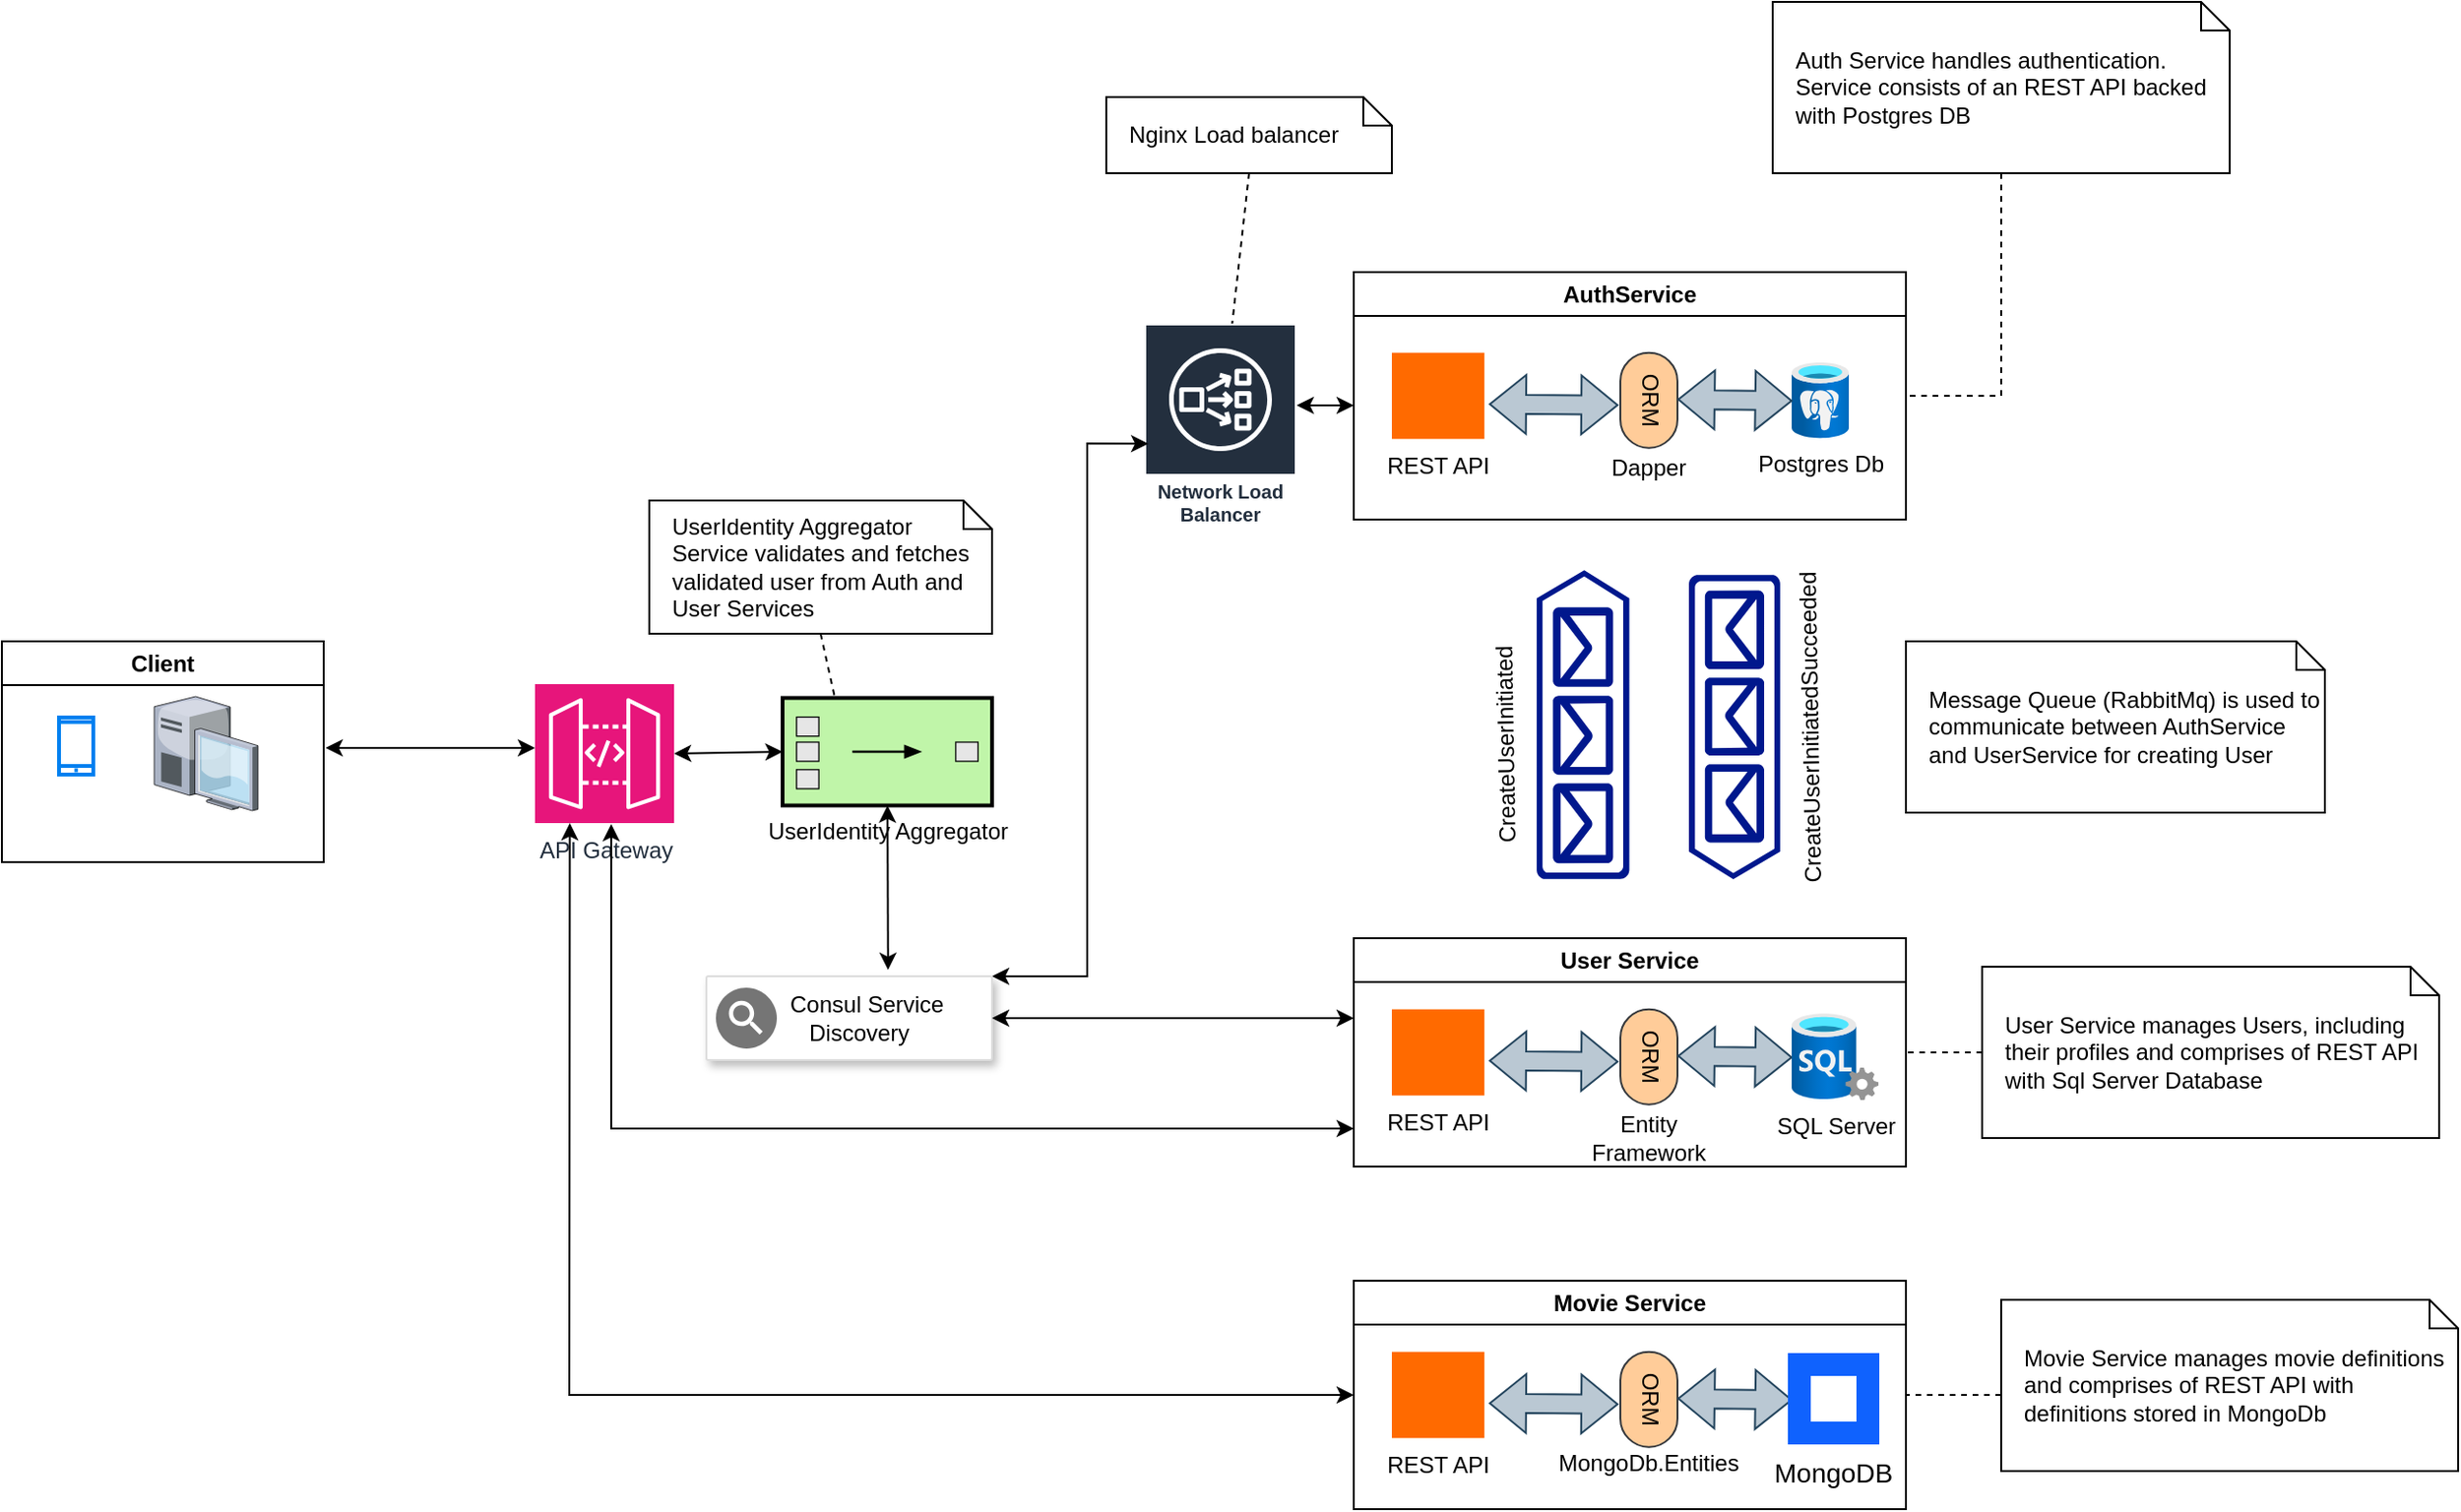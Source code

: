 <mxfile version="26.2.14">
  <diagram name="Page-1" id="PDlNSKYtTyUDnKdYTjSV">
    <mxGraphModel dx="786" dy="417" grid="1" gridSize="10" guides="1" tooltips="1" connect="1" arrows="1" fold="1" page="1" pageScale="1" pageWidth="1100" pageHeight="850" math="0" shadow="0">
      <root>
        <mxCell id="0" />
        <mxCell id="1" parent="0" />
        <mxCell id="VCSeupAfM9weUvPpeTBG-1" value="Client" style="swimlane;whiteSpace=wrap;html=1;" parent="1" vertex="1">
          <mxGeometry x="120" y="404" width="169" height="116" as="geometry" />
        </mxCell>
        <mxCell id="VCSeupAfM9weUvPpeTBG-3" value="" style="html=1;verticalLabelPosition=bottom;align=center;labelBackgroundColor=#ffffff;verticalAlign=top;strokeWidth=2;strokeColor=#0080F0;shadow=0;dashed=0;shape=mxgraph.ios7.icons.smartphone;" parent="VCSeupAfM9weUvPpeTBG-1" vertex="1">
          <mxGeometry x="30" y="40" width="18" height="30" as="geometry" />
        </mxCell>
        <mxCell id="VCSeupAfM9weUvPpeTBG-4" value="" style="verticalLabelPosition=bottom;sketch=0;aspect=fixed;html=1;verticalAlign=top;strokeColor=none;align=center;outlineConnect=0;shape=mxgraph.citrix.desktop;" parent="VCSeupAfM9weUvPpeTBG-1" vertex="1">
          <mxGeometry x="80" y="29" width="54.49" height="60" as="geometry" />
        </mxCell>
        <mxCell id="VCSeupAfM9weUvPpeTBG-5" value="API Gateway" style="sketch=0;points=[[0,0,0],[0.25,0,0],[0.5,0,0],[0.75,0,0],[1,0,0],[0,1,0],[0.25,1,0],[0.5,1,0],[0.75,1,0],[1,1,0],[0,0.25,0],[0,0.5,0],[0,0.75,0],[1,0.25,0],[1,0.5,0],[1,0.75,0]];outlineConnect=0;fontColor=#232F3E;fillColor=#E7157B;strokeColor=#ffffff;dashed=0;verticalLabelPosition=bottom;verticalAlign=top;align=center;html=1;fontSize=12;fontStyle=0;aspect=fixed;shape=mxgraph.aws4.resourceIcon;resIcon=mxgraph.aws4.api_gateway;" parent="1" vertex="1">
          <mxGeometry x="400" y="426.5" width="73" height="73" as="geometry" />
        </mxCell>
        <mxCell id="VCSeupAfM9weUvPpeTBG-9" value="AuthService" style="swimlane;whiteSpace=wrap;html=1;" parent="1" vertex="1">
          <mxGeometry x="830" y="210" width="290" height="130" as="geometry" />
        </mxCell>
        <mxCell id="VCSeupAfM9weUvPpeTBG-12" value="REST API" style="points=[];aspect=fixed;html=1;align=center;shadow=0;dashed=0;fillColor=#FF6A00;strokeColor=none;shape=mxgraph.alibaba_cloud.ecs_elastic_compute_service;labelPosition=center;verticalLabelPosition=bottom;verticalAlign=top;" parent="VCSeupAfM9weUvPpeTBG-9" vertex="1">
          <mxGeometry x="20" y="42.35" width="48.6" height="45.3" as="geometry" />
        </mxCell>
        <mxCell id="AZvEofXBRolOwsyIP7gU-1" value="Postgres Db" style="image;aspect=fixed;html=1;points=[];align=center;fontSize=12;image=img/lib/azure2/databases/Azure_Database_PostgreSQL_Server.svg;" parent="VCSeupAfM9weUvPpeTBG-9" vertex="1">
          <mxGeometry x="230" y="47.35" width="30" height="40" as="geometry" />
        </mxCell>
        <mxCell id="gzEFFC3QH6tSRkAGjtg0-8" value="ORM" style="html=1;dashed=0;whiteSpace=wrap;shape=mxgraph.dfd.start;rotation=90;fillColor=#ffcc99;strokeColor=#36393d;" parent="VCSeupAfM9weUvPpeTBG-9" vertex="1">
          <mxGeometry x="130" y="52.35" width="50" height="30" as="geometry" />
        </mxCell>
        <mxCell id="atZdzSUJizshVb846BQG-1" value="" style="shape=flexArrow;endArrow=classic;startArrow=classic;html=1;rounded=0;exitX=1.049;exitY=0.596;exitDx=0;exitDy=0;exitPerimeter=0;entryX=0.551;entryY=1.033;entryDx=0;entryDy=0;entryPerimeter=0;fillColor=#bac8d3;strokeColor=#23445d;" parent="VCSeupAfM9weUvPpeTBG-9" source="VCSeupAfM9weUvPpeTBG-12" target="gzEFFC3QH6tSRkAGjtg0-8" edge="1">
          <mxGeometry width="100" height="100" relative="1" as="geometry">
            <mxPoint x="410" y="302.35" as="sourcePoint" />
            <mxPoint x="140" y="72.35" as="targetPoint" />
          </mxGeometry>
        </mxCell>
        <mxCell id="atZdzSUJizshVb846BQG-2" value="" style="shape=flexArrow;endArrow=classic;startArrow=classic;html=1;rounded=0;exitX=1.049;exitY=0.596;exitDx=0;exitDy=0;exitPerimeter=0;entryX=0.013;entryY=0.508;entryDx=0;entryDy=0;entryPerimeter=0;fillColor=#bac8d3;strokeColor=#23445d;" parent="VCSeupAfM9weUvPpeTBG-9" target="AZvEofXBRolOwsyIP7gU-1" edge="1">
          <mxGeometry width="100" height="100" relative="1" as="geometry">
            <mxPoint x="170" y="66.85" as="sourcePoint" />
            <mxPoint x="238" y="67.85" as="targetPoint" />
          </mxGeometry>
        </mxCell>
        <mxCell id="phRTnZILrWbghY8VHUbj-6" value="Dapper" style="text;html=1;align=center;verticalAlign=middle;whiteSpace=wrap;rounded=0;" parent="VCSeupAfM9weUvPpeTBG-9" vertex="1">
          <mxGeometry x="125" y="87.65" width="60" height="30" as="geometry" />
        </mxCell>
        <mxCell id="VCSeupAfM9weUvPpeTBG-10" value="User Service" style="swimlane;whiteSpace=wrap;html=1;" parent="1" vertex="1">
          <mxGeometry x="830" y="560" width="290" height="120" as="geometry" />
        </mxCell>
        <mxCell id="atZdzSUJizshVb846BQG-3" value="REST API" style="points=[];aspect=fixed;html=1;align=center;shadow=0;dashed=0;fillColor=#FF6A00;strokeColor=none;shape=mxgraph.alibaba_cloud.ecs_elastic_compute_service;labelPosition=center;verticalLabelPosition=bottom;verticalAlign=top;" parent="VCSeupAfM9weUvPpeTBG-10" vertex="1">
          <mxGeometry x="20" y="37.35" width="48.6" height="45.3" as="geometry" />
        </mxCell>
        <mxCell id="atZdzSUJizshVb846BQG-5" value="ORM" style="html=1;dashed=0;whiteSpace=wrap;shape=mxgraph.dfd.start;rotation=90;fillColor=#ffcc99;strokeColor=#36393d;" parent="VCSeupAfM9weUvPpeTBG-10" vertex="1">
          <mxGeometry x="130" y="47.35" width="50" height="30" as="geometry" />
        </mxCell>
        <mxCell id="atZdzSUJizshVb846BQG-6" value="" style="shape=flexArrow;endArrow=classic;startArrow=classic;html=1;rounded=0;exitX=1.049;exitY=0.596;exitDx=0;exitDy=0;exitPerimeter=0;entryX=0.551;entryY=1.033;entryDx=0;entryDy=0;entryPerimeter=0;fillColor=#bac8d3;strokeColor=#23445d;" parent="VCSeupAfM9weUvPpeTBG-10" source="atZdzSUJizshVb846BQG-3" target="atZdzSUJizshVb846BQG-5" edge="1">
          <mxGeometry width="100" height="100" relative="1" as="geometry">
            <mxPoint x="410" y="297.35" as="sourcePoint" />
            <mxPoint x="140" y="67.35" as="targetPoint" />
          </mxGeometry>
        </mxCell>
        <mxCell id="atZdzSUJizshVb846BQG-7" value="" style="shape=flexArrow;endArrow=classic;startArrow=classic;html=1;rounded=0;exitX=1.049;exitY=0.596;exitDx=0;exitDy=0;exitPerimeter=0;entryX=0.013;entryY=0.508;entryDx=0;entryDy=0;entryPerimeter=0;fillColor=#bac8d3;strokeColor=#23445d;" parent="VCSeupAfM9weUvPpeTBG-10" edge="1">
          <mxGeometry width="100" height="100" relative="1" as="geometry">
            <mxPoint x="170" y="61.85" as="sourcePoint" />
            <mxPoint x="230.39" y="62.67" as="targetPoint" />
          </mxGeometry>
        </mxCell>
        <mxCell id="gzEFFC3QH6tSRkAGjtg0-5" value="SQL Server" style="image;aspect=fixed;html=1;points=[];align=center;fontSize=12;image=img/lib/azure2/databases/SQL_Server.svg;" parent="VCSeupAfM9weUvPpeTBG-10" vertex="1">
          <mxGeometry x="230" y="39.53" width="45.65" height="45.65" as="geometry" />
        </mxCell>
        <mxCell id="phRTnZILrWbghY8VHUbj-7" value="Entity Framework" style="text;html=1;align=center;verticalAlign=middle;whiteSpace=wrap;rounded=0;" parent="VCSeupAfM9weUvPpeTBG-10" vertex="1">
          <mxGeometry x="125" y="90.0" width="60" height="30" as="geometry" />
        </mxCell>
        <mxCell id="AZvEofXBRolOwsyIP7gU-2" value="" style="sketch=0;aspect=fixed;pointerEvents=1;shadow=0;dashed=0;html=1;strokeColor=none;labelPosition=center;verticalLabelPosition=bottom;verticalAlign=top;align=center;fillColor=#00188D;shape=mxgraph.azure.queue_generic;rotation=90;" parent="1" vertex="1">
          <mxGeometry x="950" y="425" width="160" height="48" as="geometry" />
        </mxCell>
        <mxCell id="AZvEofXBRolOwsyIP7gU-4" value="Network Load Balancer" style="sketch=0;outlineConnect=0;fontColor=#232F3E;gradientColor=none;strokeColor=#ffffff;fillColor=#232F3E;dashed=0;verticalLabelPosition=middle;verticalAlign=bottom;align=center;html=1;whiteSpace=wrap;fontSize=10;fontStyle=1;spacing=3;shape=mxgraph.aws4.productIcon;prIcon=mxgraph.aws4.network_load_balancer;" parent="1" vertex="1">
          <mxGeometry x="720" y="237" width="80" height="110" as="geometry" />
        </mxCell>
        <mxCell id="gzEFFC3QH6tSRkAGjtg0-1" value="Nginx Load balancer" style="shape=note;size=15;align=left;spacingLeft=10;html=1;whiteSpace=wrap;" parent="1" vertex="1">
          <mxGeometry x="700" y="118" width="150" height="40" as="geometry" />
        </mxCell>
        <mxCell id="gzEFFC3QH6tSRkAGjtg0-2" value="" style="edgeStyle=none;endArrow=none;exitX=0.5;exitY=1;dashed=1;html=1;rounded=0;exitDx=0;exitDy=0;exitPerimeter=0;" parent="1" source="gzEFFC3QH6tSRkAGjtg0-1" target="AZvEofXBRolOwsyIP7gU-4" edge="1">
          <mxGeometry x="1" relative="1" as="geometry">
            <mxPoint x="720" y="78" as="targetPoint" />
          </mxGeometry>
        </mxCell>
        <mxCell id="gzEFFC3QH6tSRkAGjtg0-4" value="Message Queue (RabbitMq) is used to communicate between AuthService and UserService for creating User" style="shape=note;size=15;align=left;spacingLeft=10;html=1;whiteSpace=wrap;" parent="1" vertex="1">
          <mxGeometry x="1120" y="404" width="220" height="90" as="geometry" />
        </mxCell>
        <mxCell id="gzEFFC3QH6tSRkAGjtg0-6" value="Auth Service handles authentication. Service consists of an REST API backed with Postgres DB&amp;nbsp;" style="shape=note;size=15;align=left;spacingLeft=10;html=1;whiteSpace=wrap;" parent="1" vertex="1">
          <mxGeometry x="1050" y="68" width="240" height="90" as="geometry" />
        </mxCell>
        <mxCell id="gzEFFC3QH6tSRkAGjtg0-7" value="" style="edgeStyle=none;endArrow=none;exitX=0.5;exitY=1;dashed=1;html=1;rounded=0;exitDx=0;exitDy=0;exitPerimeter=0;entryX=1;entryY=0.5;entryDx=0;entryDy=0;" parent="1" source="gzEFFC3QH6tSRkAGjtg0-6" target="VCSeupAfM9weUvPpeTBG-9" edge="1">
          <mxGeometry x="1" relative="1" as="geometry">
            <mxPoint x="1116" y="219" as="targetPoint" />
            <Array as="points">
              <mxPoint x="1170" y="275" />
            </Array>
          </mxGeometry>
        </mxCell>
        <mxCell id="atZdzSUJizshVb846BQG-8" value="Movie Service" style="swimlane;whiteSpace=wrap;html=1;" parent="1" vertex="1">
          <mxGeometry x="830" y="740" width="290" height="120" as="geometry" />
        </mxCell>
        <mxCell id="atZdzSUJizshVb846BQG-9" value="REST API" style="points=[];aspect=fixed;html=1;align=center;shadow=0;dashed=0;fillColor=#FF6A00;strokeColor=none;shape=mxgraph.alibaba_cloud.ecs_elastic_compute_service;labelPosition=center;verticalLabelPosition=bottom;verticalAlign=top;" parent="atZdzSUJizshVb846BQG-8" vertex="1">
          <mxGeometry x="20" y="37.35" width="48.6" height="45.3" as="geometry" />
        </mxCell>
        <mxCell id="atZdzSUJizshVb846BQG-10" value="ORM" style="html=1;dashed=0;whiteSpace=wrap;shape=mxgraph.dfd.start;rotation=90;fillColor=#ffcc99;strokeColor=#36393d;" parent="atZdzSUJizshVb846BQG-8" vertex="1">
          <mxGeometry x="130" y="47.35" width="50" height="30" as="geometry" />
        </mxCell>
        <mxCell id="atZdzSUJizshVb846BQG-11" value="" style="shape=flexArrow;endArrow=classic;startArrow=classic;html=1;rounded=0;exitX=1.049;exitY=0.596;exitDx=0;exitDy=0;exitPerimeter=0;entryX=0.551;entryY=1.033;entryDx=0;entryDy=0;entryPerimeter=0;fillColor=#bac8d3;strokeColor=#23445d;" parent="atZdzSUJizshVb846BQG-8" source="atZdzSUJizshVb846BQG-9" target="atZdzSUJizshVb846BQG-10" edge="1">
          <mxGeometry width="100" height="100" relative="1" as="geometry">
            <mxPoint x="410" y="297.35" as="sourcePoint" />
            <mxPoint x="140" y="67.35" as="targetPoint" />
          </mxGeometry>
        </mxCell>
        <mxCell id="atZdzSUJizshVb846BQG-12" value="" style="shape=flexArrow;endArrow=classic;startArrow=classic;html=1;rounded=0;exitX=1.049;exitY=0.596;exitDx=0;exitDy=0;exitPerimeter=0;entryX=0.013;entryY=0.508;entryDx=0;entryDy=0;entryPerimeter=0;fillColor=#bac8d3;strokeColor=#23445d;" parent="atZdzSUJizshVb846BQG-8" edge="1">
          <mxGeometry width="100" height="100" relative="1" as="geometry">
            <mxPoint x="170" y="61.85" as="sourcePoint" />
            <mxPoint x="230.39" y="62.67" as="targetPoint" />
          </mxGeometry>
        </mxCell>
        <mxCell id="atZdzSUJizshVb846BQG-14" value="MongoDB" style="shape=rect;fillColor=#0F62FE;aspect=fixed;resizable=0;labelPosition=center;verticalLabelPosition=bottom;align=center;verticalAlign=top;strokeColor=none;fontSize=14;" parent="atZdzSUJizshVb846BQG-8" vertex="1">
          <mxGeometry x="228" y="38" width="48" height="48" as="geometry" />
        </mxCell>
        <mxCell id="atZdzSUJizshVb846BQG-15" value="" style="fillColor=#ffffff;strokeColor=none;dashed=0;outlineConnect=0;html=1;labelPosition=center;verticalLabelPosition=bottom;verticalAlign=top;part=1;movable=0;resizable=0;rotatable=0;shape=mxgraph.ibm_cloud.database--mongodb" parent="atZdzSUJizshVb846BQG-14" vertex="1">
          <mxGeometry width="24" height="24" relative="1" as="geometry">
            <mxPoint x="12" y="12" as="offset" />
          </mxGeometry>
        </mxCell>
        <mxCell id="phRTnZILrWbghY8VHUbj-8" value="MongoDb.Entities" style="text;html=1;align=center;verticalAlign=middle;whiteSpace=wrap;rounded=0;" parent="atZdzSUJizshVb846BQG-8" vertex="1">
          <mxGeometry x="125" y="81" width="60" height="30" as="geometry" />
        </mxCell>
        <mxCell id="atZdzSUJizshVb846BQG-16" value="" style="sketch=0;aspect=fixed;pointerEvents=1;shadow=0;dashed=0;html=1;strokeColor=none;labelPosition=center;verticalLabelPosition=bottom;verticalAlign=top;align=center;fillColor=#00188D;shape=mxgraph.azure.queue_generic;rotation=-90;" parent="1" vertex="1">
          <mxGeometry x="869.15" y="423.42" width="162.42" height="48.73" as="geometry" />
        </mxCell>
        <mxCell id="atZdzSUJizshVb846BQG-17" value="CreateUserInitiated" style="text;html=1;align=center;verticalAlign=middle;whiteSpace=wrap;rounded=0;rotation=-91;" parent="1" vertex="1">
          <mxGeometry x="880" y="443" width="60" height="30" as="geometry" />
        </mxCell>
        <mxCell id="atZdzSUJizshVb846BQG-18" value="CreateUserInitiatedSucceeded" style="text;html=1;align=center;verticalAlign=middle;whiteSpace=wrap;rounded=0;rotation=-91;" parent="1" vertex="1">
          <mxGeometry x="1040" y="434" width="60" height="30" as="geometry" />
        </mxCell>
        <mxCell id="phRTnZILrWbghY8VHUbj-1" value="" style="endArrow=classic;startArrow=classic;html=1;rounded=0;exitX=1;exitY=0.5;exitDx=0;exitDy=0;exitPerimeter=0;" parent="1" source="VCSeupAfM9weUvPpeTBG-5" edge="1">
          <mxGeometry width="50" height="50" relative="1" as="geometry">
            <mxPoint x="500" y="490" as="sourcePoint" />
            <mxPoint x="530" y="462" as="targetPoint" />
          </mxGeometry>
        </mxCell>
        <mxCell id="phRTnZILrWbghY8VHUbj-2" value="" style="endArrow=classic;startArrow=classic;html=1;rounded=0;" parent="1" edge="1">
          <mxGeometry width="50" height="50" relative="1" as="geometry">
            <mxPoint x="440" y="500" as="sourcePoint" />
            <mxPoint x="830" y="660" as="targetPoint" />
            <Array as="points">
              <mxPoint x="440" y="660" />
              <mxPoint x="630" y="660" />
            </Array>
          </mxGeometry>
        </mxCell>
        <mxCell id="phRTnZILrWbghY8VHUbj-3" value="" style="endArrow=classic;startArrow=classic;html=1;rounded=0;entryX=0.25;entryY=1;entryDx=0;entryDy=0;entryPerimeter=0;exitX=0;exitY=0.5;exitDx=0;exitDy=0;" parent="1" source="atZdzSUJizshVb846BQG-8" target="VCSeupAfM9weUvPpeTBG-5" edge="1">
          <mxGeometry width="50" height="50" relative="1" as="geometry">
            <mxPoint x="820" y="800" as="sourcePoint" />
            <mxPoint x="410" y="600" as="targetPoint" />
            <Array as="points">
              <mxPoint x="418" y="800" />
            </Array>
          </mxGeometry>
        </mxCell>
        <mxCell id="phRTnZILrWbghY8VHUbj-4" value="" style="endArrow=classic;startArrow=classic;html=1;rounded=0;entryX=0.026;entryY=0.574;entryDx=0;entryDy=0;entryPerimeter=0;exitX=1;exitY=0;exitDx=0;exitDy=0;" parent="1" source="tm5hJ4KQlnvTIQySBTzG-5" target="AZvEofXBRolOwsyIP7gU-4" edge="1">
          <mxGeometry width="50" height="50" relative="1" as="geometry">
            <mxPoint x="619.851" y="607.015" as="sourcePoint" />
            <mxPoint x="660" y="300" as="targetPoint" />
            <Array as="points">
              <mxPoint x="690" y="580" />
              <mxPoint x="690" y="300" />
            </Array>
          </mxGeometry>
        </mxCell>
        <mxCell id="phRTnZILrWbghY8VHUbj-5" value="" style="endArrow=classic;startArrow=classic;html=1;rounded=0;" parent="1" edge="1">
          <mxGeometry width="50" height="50" relative="1" as="geometry">
            <mxPoint x="800" y="280" as="sourcePoint" />
            <mxPoint x="830" y="280" as="targetPoint" />
          </mxGeometry>
        </mxCell>
        <mxCell id="phRTnZILrWbghY8VHUbj-9" value="" style="endArrow=classic;startArrow=classic;html=1;rounded=0;" parent="1" edge="1">
          <mxGeometry width="50" height="50" relative="1" as="geometry">
            <mxPoint x="290" y="460" as="sourcePoint" />
            <mxPoint x="400" y="460" as="targetPoint" />
          </mxGeometry>
        </mxCell>
        <mxCell id="phRTnZILrWbghY8VHUbj-10" value="UserIdentity Aggregator Service validates and fetches validated user from Auth and User Services" style="shape=note;size=15;align=left;spacingLeft=10;html=1;whiteSpace=wrap;" parent="1" vertex="1">
          <mxGeometry x="460" y="330" width="180" height="70" as="geometry" />
        </mxCell>
        <mxCell id="phRTnZILrWbghY8VHUbj-11" value="" style="edgeStyle=none;endArrow=none;exitX=0.5;exitY=1;dashed=1;html=1;rounded=0;exitDx=0;exitDy=0;exitPerimeter=0;entryX=0.25;entryY=0;entryDx=0;entryDy=0;entryPerimeter=0;" parent="1" source="phRTnZILrWbghY8VHUbj-10" target="1hf3mdy93dPVcnFpxT_U-1" edge="1">
          <mxGeometry x="1" relative="1" as="geometry">
            <mxPoint x="600" y="420" as="targetPoint" />
          </mxGeometry>
        </mxCell>
        <mxCell id="phRTnZILrWbghY8VHUbj-13" value="User Service manages Users, including their profiles and comprises of REST API with Sql Server Database" style="shape=note;size=15;align=left;spacingLeft=10;html=1;whiteSpace=wrap;" parent="1" vertex="1">
          <mxGeometry x="1160" y="575" width="240" height="90" as="geometry" />
        </mxCell>
        <mxCell id="phRTnZILrWbghY8VHUbj-14" value="" style="edgeStyle=none;endArrow=none;exitX=0;exitY=0.5;dashed=1;html=1;rounded=0;exitDx=0;exitDy=0;exitPerimeter=0;entryX=1;entryY=0.5;entryDx=0;entryDy=0;" parent="1" source="phRTnZILrWbghY8VHUbj-13" target="VCSeupAfM9weUvPpeTBG-10" edge="1">
          <mxGeometry x="1" relative="1" as="geometry">
            <mxPoint x="1310" y="767" as="targetPoint" />
            <Array as="points" />
          </mxGeometry>
        </mxCell>
        <mxCell id="phRTnZILrWbghY8VHUbj-15" value="Movie Service manages movie definitions and comprises of REST API with definitions stored in MongoDb" style="shape=note;size=15;align=left;spacingLeft=10;html=1;whiteSpace=wrap;" parent="1" vertex="1">
          <mxGeometry x="1170" y="750" width="240" height="90" as="geometry" />
        </mxCell>
        <mxCell id="phRTnZILrWbghY8VHUbj-16" value="" style="edgeStyle=none;endArrow=none;exitX=0;exitY=0.556;dashed=1;html=1;rounded=0;exitDx=0;exitDy=0;exitPerimeter=0;entryX=1;entryY=0.5;entryDx=0;entryDy=0;" parent="1" source="phRTnZILrWbghY8VHUbj-15" target="atZdzSUJizshVb846BQG-8" edge="1">
          <mxGeometry x="1" relative="1" as="geometry">
            <mxPoint x="1130" y="630" as="targetPoint" />
            <Array as="points" />
            <mxPoint x="1170" y="630" as="sourcePoint" />
          </mxGeometry>
        </mxCell>
        <mxCell id="1hf3mdy93dPVcnFpxT_U-1" value="UserIdentity Aggregator" style="html=1;strokeWidth=2;outlineConnect=0;dashed=0;align=center;fontSize=12;fillColor=#c0f5a9;verticalLabelPosition=bottom;verticalAlign=top;shape=mxgraph.eip.aggregator;" parent="1" vertex="1">
          <mxGeometry x="530" y="433.75" width="110" height="56.5" as="geometry" />
        </mxCell>
        <mxCell id="tm5hJ4KQlnvTIQySBTzG-5" value="" style="strokeColor=#dddddd;shadow=1;strokeWidth=1;rounded=1;absoluteArcSize=1;arcSize=2;" vertex="1" parent="1">
          <mxGeometry x="490" y="580" width="150" height="44" as="geometry" />
        </mxCell>
        <mxCell id="tm5hJ4KQlnvTIQySBTzG-6" value="Consul&amp;nbsp;&lt;span style=&quot;background-color: transparent; color: light-dark(rgb(0, 0, 0), rgb(255, 255, 255));&quot;&gt;Service&amp;nbsp;&lt;/span&gt;&lt;div&gt;&lt;span style=&quot;background-color: transparent; color: light-dark(rgb(0, 0, 0), rgb(255, 255, 255));&quot;&gt;&amp;nbsp; &amp;nbsp;Discovery&lt;/span&gt;&lt;/div&gt;" style="sketch=0;dashed=0;connectable=0;html=1;fillColor=#757575;strokeColor=none;shape=mxgraph.gcp2.service_discovery;part=1;labelPosition=right;verticalLabelPosition=middle;align=left;verticalAlign=middle;spacingLeft=5;fontSize=12;" vertex="1" parent="tm5hJ4KQlnvTIQySBTzG-5">
          <mxGeometry y="0.5" width="32" height="32" relative="1" as="geometry">
            <mxPoint x="5" y="-16" as="offset" />
          </mxGeometry>
        </mxCell>
        <mxCell id="tm5hJ4KQlnvTIQySBTzG-7" value="" style="endArrow=classic;startArrow=classic;html=1;rounded=0;exitX=1;exitY=0.5;exitDx=0;exitDy=0;" edge="1" parent="1" source="tm5hJ4KQlnvTIQySBTzG-5">
          <mxGeometry width="50" height="50" relative="1" as="geometry">
            <mxPoint x="690" y="630" as="sourcePoint" />
            <mxPoint x="830" y="602" as="targetPoint" />
          </mxGeometry>
        </mxCell>
        <mxCell id="tm5hJ4KQlnvTIQySBTzG-8" value="" style="endArrow=classic;startArrow=classic;html=1;rounded=0;exitX=0.636;exitY=-0.076;exitDx=0;exitDy=0;exitPerimeter=0;" edge="1" parent="1" source="tm5hJ4KQlnvTIQySBTzG-5" target="1hf3mdy93dPVcnFpxT_U-1">
          <mxGeometry width="50" height="50" relative="1" as="geometry">
            <mxPoint x="470" y="580" as="sourcePoint" />
            <mxPoint x="520" y="530" as="targetPoint" />
          </mxGeometry>
        </mxCell>
      </root>
    </mxGraphModel>
  </diagram>
</mxfile>
